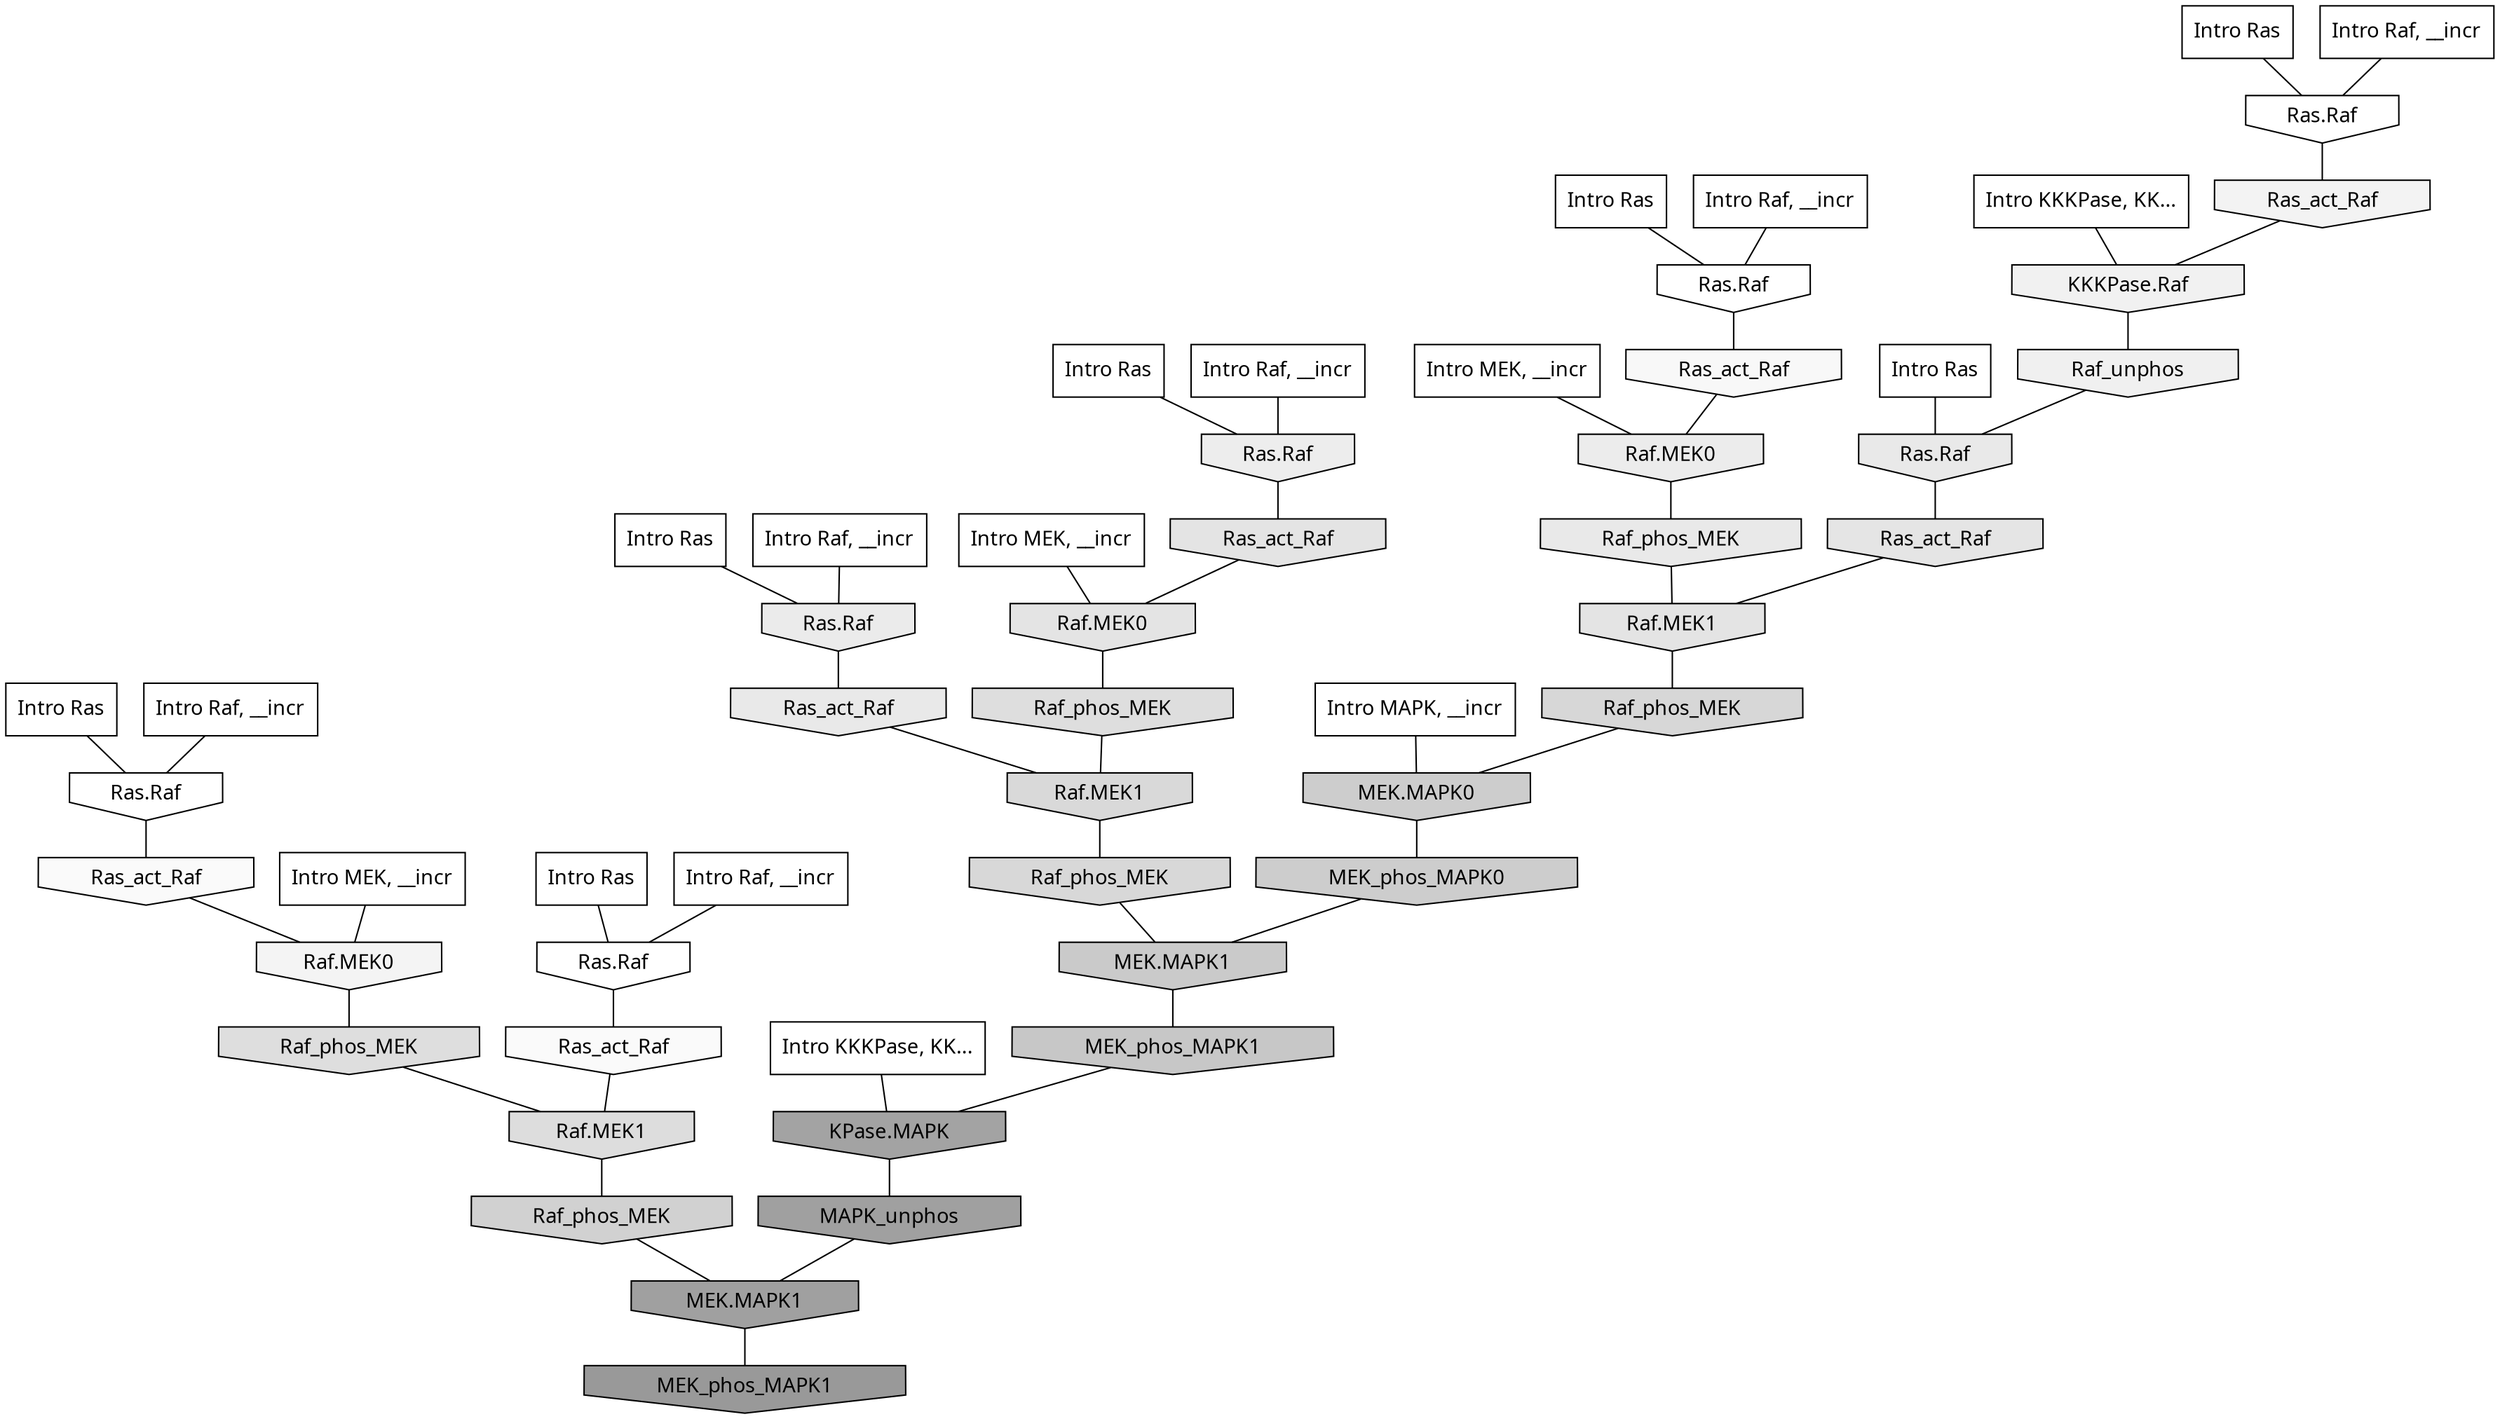 digraph G{
  rankdir="TB";
  ranksep=0.30;
  node [fontname="CMU Serif"];
  edge [fontname="CMU Serif"];
  
  0 [label="Intro Ras", shape=rectangle, style=filled, fillcolor="0.000 0.000 1.000"]
  
  3 [label="Intro Ras", shape=rectangle, style=filled, fillcolor="0.000 0.000 1.000"]
  
  13 [label="Intro Ras", shape=rectangle, style=filled, fillcolor="0.000 0.000 1.000"]
  
  28 [label="Intro Ras", shape=rectangle, style=filled, fillcolor="0.000 0.000 1.000"]
  
  51 [label="Intro Ras", shape=rectangle, style=filled, fillcolor="0.000 0.000 1.000"]
  
  69 [label="Intro Ras", shape=rectangle, style=filled, fillcolor="0.000 0.000 1.000"]
  
  75 [label="Intro Ras", shape=rectangle, style=filled, fillcolor="0.000 0.000 1.000"]
  
  158 [label="Intro Raf, __incr", shape=rectangle, style=filled, fillcolor="0.000 0.000 1.000"]
  
  235 [label="Intro Raf, __incr", shape=rectangle, style=filled, fillcolor="0.000 0.000 1.000"]
  
  469 [label="Intro Raf, __incr", shape=rectangle, style=filled, fillcolor="0.000 0.000 1.000"]
  
  600 [label="Intro Raf, __incr", shape=rectangle, style=filled, fillcolor="0.000 0.000 1.000"]
  
  748 [label="Intro Raf, __incr", shape=rectangle, style=filled, fillcolor="0.000 0.000 1.000"]
  
  777 [label="Intro Raf, __incr", shape=rectangle, style=filled, fillcolor="0.000 0.000 1.000"]
  
  1392 [label="Intro MEK, __incr", shape=rectangle, style=filled, fillcolor="0.000 0.000 1.000"]
  
  1526 [label="Intro MEK, __incr", shape=rectangle, style=filled, fillcolor="0.000 0.000 1.000"]
  
  1572 [label="Intro MEK, __incr", shape=rectangle, style=filled, fillcolor="0.000 0.000 1.000"]
  
  2785 [label="Intro MAPK, __incr", shape=rectangle, style=filled, fillcolor="0.000 0.000 1.000"]
  
  3183 [label="Intro KKKPase, KK...", shape=rectangle, style=filled, fillcolor="0.000 0.000 1.000"]
  
  3190 [label="Intro KKKPase, KK...", shape=rectangle, style=filled, fillcolor="0.000 0.000 1.000"]
  
  3204 [label="Ras.Raf", shape=invhouse, style=filled, fillcolor="0.000 0.000 1.000"]
  
  3276 [label="Ras.Raf", shape=invhouse, style=filled, fillcolor="0.000 0.000 1.000"]
  
  3294 [label="Ras.Raf", shape=invhouse, style=filled, fillcolor="0.000 0.000 1.000"]
  
  3319 [label="Ras.Raf", shape=invhouse, style=filled, fillcolor="0.000 0.000 0.999"]
  
  3508 [label="Ras_act_Raf", shape=invhouse, style=filled, fillcolor="0.000 0.000 0.980"]
  
  3556 [label="Ras_act_Raf", shape=invhouse, style=filled, fillcolor="0.000 0.000 0.977"]
  
  3641 [label="Ras_act_Raf", shape=invhouse, style=filled, fillcolor="0.000 0.000 0.971"]
  
  3932 [label="Raf.MEK0", shape=invhouse, style=filled, fillcolor="0.000 0.000 0.957"]
  
  4109 [label="Ras_act_Raf", shape=invhouse, style=filled, fillcolor="0.000 0.000 0.950"]
  
  4245 [label="KKKPase.Raf", shape=invhouse, style=filled, fillcolor="0.000 0.000 0.944"]
  
  4309 [label="Raf_unphos", shape=invhouse, style=filled, fillcolor="0.000 0.000 0.941"]
  
  4655 [label="Ras.Raf", shape=invhouse, style=filled, fillcolor="0.000 0.000 0.928"]
  
  4732 [label="Raf.MEK0", shape=invhouse, style=filled, fillcolor="0.000 0.000 0.925"]
  
  4907 [label="Ras.Raf", shape=invhouse, style=filled, fillcolor="0.000 0.000 0.918"]
  
  5012 [label="Raf_phos_MEK", shape=invhouse, style=filled, fillcolor="0.000 0.000 0.914"]
  
  5018 [label="Ras_act_Raf", shape=invhouse, style=filled, fillcolor="0.000 0.000 0.914"]
  
  5064 [label="Ras.Raf", shape=invhouse, style=filled, fillcolor="0.000 0.000 0.912"]
  
  5557 [label="Ras_act_Raf", shape=invhouse, style=filled, fillcolor="0.000 0.000 0.895"]
  
  5560 [label="Raf.MEK1", shape=invhouse, style=filled, fillcolor="0.000 0.000 0.894"]
  
  5640 [label="Ras_act_Raf", shape=invhouse, style=filled, fillcolor="0.000 0.000 0.892"]
  
  5644 [label="Raf.MEK0", shape=invhouse, style=filled, fillcolor="0.000 0.000 0.892"]
  
  6333 [label="Raf_phos_MEK", shape=invhouse, style=filled, fillcolor="0.000 0.000 0.871"]
  
  6438 [label="Raf_phos_MEK", shape=invhouse, style=filled, fillcolor="0.000 0.000 0.868"]
  
  6598 [label="Raf.MEK1", shape=invhouse, style=filled, fillcolor="0.000 0.000 0.864"]
  
  7296 [label="Raf.MEK1", shape=invhouse, style=filled, fillcolor="0.000 0.000 0.850"]
  
  7480 [label="Raf_phos_MEK", shape=invhouse, style=filled, fillcolor="0.000 0.000 0.846"]
  
  7667 [label="Raf_phos_MEK", shape=invhouse, style=filled, fillcolor="0.000 0.000 0.843"]
  
  8953 [label="Raf_phos_MEK", shape=invhouse, style=filled, fillcolor="0.000 0.000 0.819"]
  
  10025 [label="MEK.MAPK0", shape=invhouse, style=filled, fillcolor="0.000 0.000 0.804"]
  
  10159 [label="MEK_phos_MAPK0", shape=invhouse, style=filled, fillcolor="0.000 0.000 0.802"]
  
  11160 [label="MEK.MAPK1", shape=invhouse, style=filled, fillcolor="0.000 0.000 0.790"]
  
  11888 [label="MEK_phos_MAPK1", shape=invhouse, style=filled, fillcolor="0.000 0.000 0.781"]
  
  20257 [label="KPase.MAPK", shape=invhouse, style=filled, fillcolor="0.000 0.000 0.639"]
  
  20602 [label="MAPK_unphos", shape=invhouse, style=filled, fillcolor="0.000 0.000 0.626"]
  
  20604 [label="MEK.MAPK1", shape=invhouse, style=filled, fillcolor="0.000 0.000 0.626"]
  
  21315 [label="MEK_phos_MAPK1", shape=invhouse, style=filled, fillcolor="0.000 0.000 0.600"]
  
  
  20604 -> 21315 [dir=none, color="0.000 0.000 0.000"] 
  20602 -> 20604 [dir=none, color="0.000 0.000 0.000"] 
  20257 -> 20602 [dir=none, color="0.000 0.000 0.000"] 
  11888 -> 20257 [dir=none, color="0.000 0.000 0.000"] 
  11160 -> 11888 [dir=none, color="0.000 0.000 0.000"] 
  10159 -> 11160 [dir=none, color="0.000 0.000 0.000"] 
  10025 -> 10159 [dir=none, color="0.000 0.000 0.000"] 
  8953 -> 20604 [dir=none, color="0.000 0.000 0.000"] 
  7667 -> 10025 [dir=none, color="0.000 0.000 0.000"] 
  7480 -> 11160 [dir=none, color="0.000 0.000 0.000"] 
  7296 -> 7480 [dir=none, color="0.000 0.000 0.000"] 
  6598 -> 8953 [dir=none, color="0.000 0.000 0.000"] 
  6438 -> 7296 [dir=none, color="0.000 0.000 0.000"] 
  6333 -> 6598 [dir=none, color="0.000 0.000 0.000"] 
  5644 -> 6438 [dir=none, color="0.000 0.000 0.000"] 
  5640 -> 5644 [dir=none, color="0.000 0.000 0.000"] 
  5560 -> 7667 [dir=none, color="0.000 0.000 0.000"] 
  5557 -> 5560 [dir=none, color="0.000 0.000 0.000"] 
  5064 -> 5557 [dir=none, color="0.000 0.000 0.000"] 
  5018 -> 7296 [dir=none, color="0.000 0.000 0.000"] 
  5012 -> 5560 [dir=none, color="0.000 0.000 0.000"] 
  4907 -> 5018 [dir=none, color="0.000 0.000 0.000"] 
  4732 -> 5012 [dir=none, color="0.000 0.000 0.000"] 
  4655 -> 5640 [dir=none, color="0.000 0.000 0.000"] 
  4309 -> 5064 [dir=none, color="0.000 0.000 0.000"] 
  4245 -> 4309 [dir=none, color="0.000 0.000 0.000"] 
  4109 -> 4245 [dir=none, color="0.000 0.000 0.000"] 
  3932 -> 6333 [dir=none, color="0.000 0.000 0.000"] 
  3641 -> 4732 [dir=none, color="0.000 0.000 0.000"] 
  3556 -> 3932 [dir=none, color="0.000 0.000 0.000"] 
  3508 -> 6598 [dir=none, color="0.000 0.000 0.000"] 
  3319 -> 3556 [dir=none, color="0.000 0.000 0.000"] 
  3294 -> 3508 [dir=none, color="0.000 0.000 0.000"] 
  3276 -> 3641 [dir=none, color="0.000 0.000 0.000"] 
  3204 -> 4109 [dir=none, color="0.000 0.000 0.000"] 
  3190 -> 4245 [dir=none, color="0.000 0.000 0.000"] 
  3183 -> 20257 [dir=none, color="0.000 0.000 0.000"] 
  2785 -> 10025 [dir=none, color="0.000 0.000 0.000"] 
  1572 -> 5644 [dir=none, color="0.000 0.000 0.000"] 
  1526 -> 3932 [dir=none, color="0.000 0.000 0.000"] 
  1392 -> 4732 [dir=none, color="0.000 0.000 0.000"] 
  777 -> 3276 [dir=none, color="0.000 0.000 0.000"] 
  748 -> 4655 [dir=none, color="0.000 0.000 0.000"] 
  600 -> 4907 [dir=none, color="0.000 0.000 0.000"] 
  469 -> 3294 [dir=none, color="0.000 0.000 0.000"] 
  235 -> 3319 [dir=none, color="0.000 0.000 0.000"] 
  158 -> 3204 [dir=none, color="0.000 0.000 0.000"] 
  75 -> 3204 [dir=none, color="0.000 0.000 0.000"] 
  69 -> 3276 [dir=none, color="0.000 0.000 0.000"] 
  51 -> 4655 [dir=none, color="0.000 0.000 0.000"] 
  28 -> 3294 [dir=none, color="0.000 0.000 0.000"] 
  13 -> 5064 [dir=none, color="0.000 0.000 0.000"] 
  3 -> 4907 [dir=none, color="0.000 0.000 0.000"] 
  0 -> 3319 [dir=none, color="0.000 0.000 0.000"] 
  
  }
